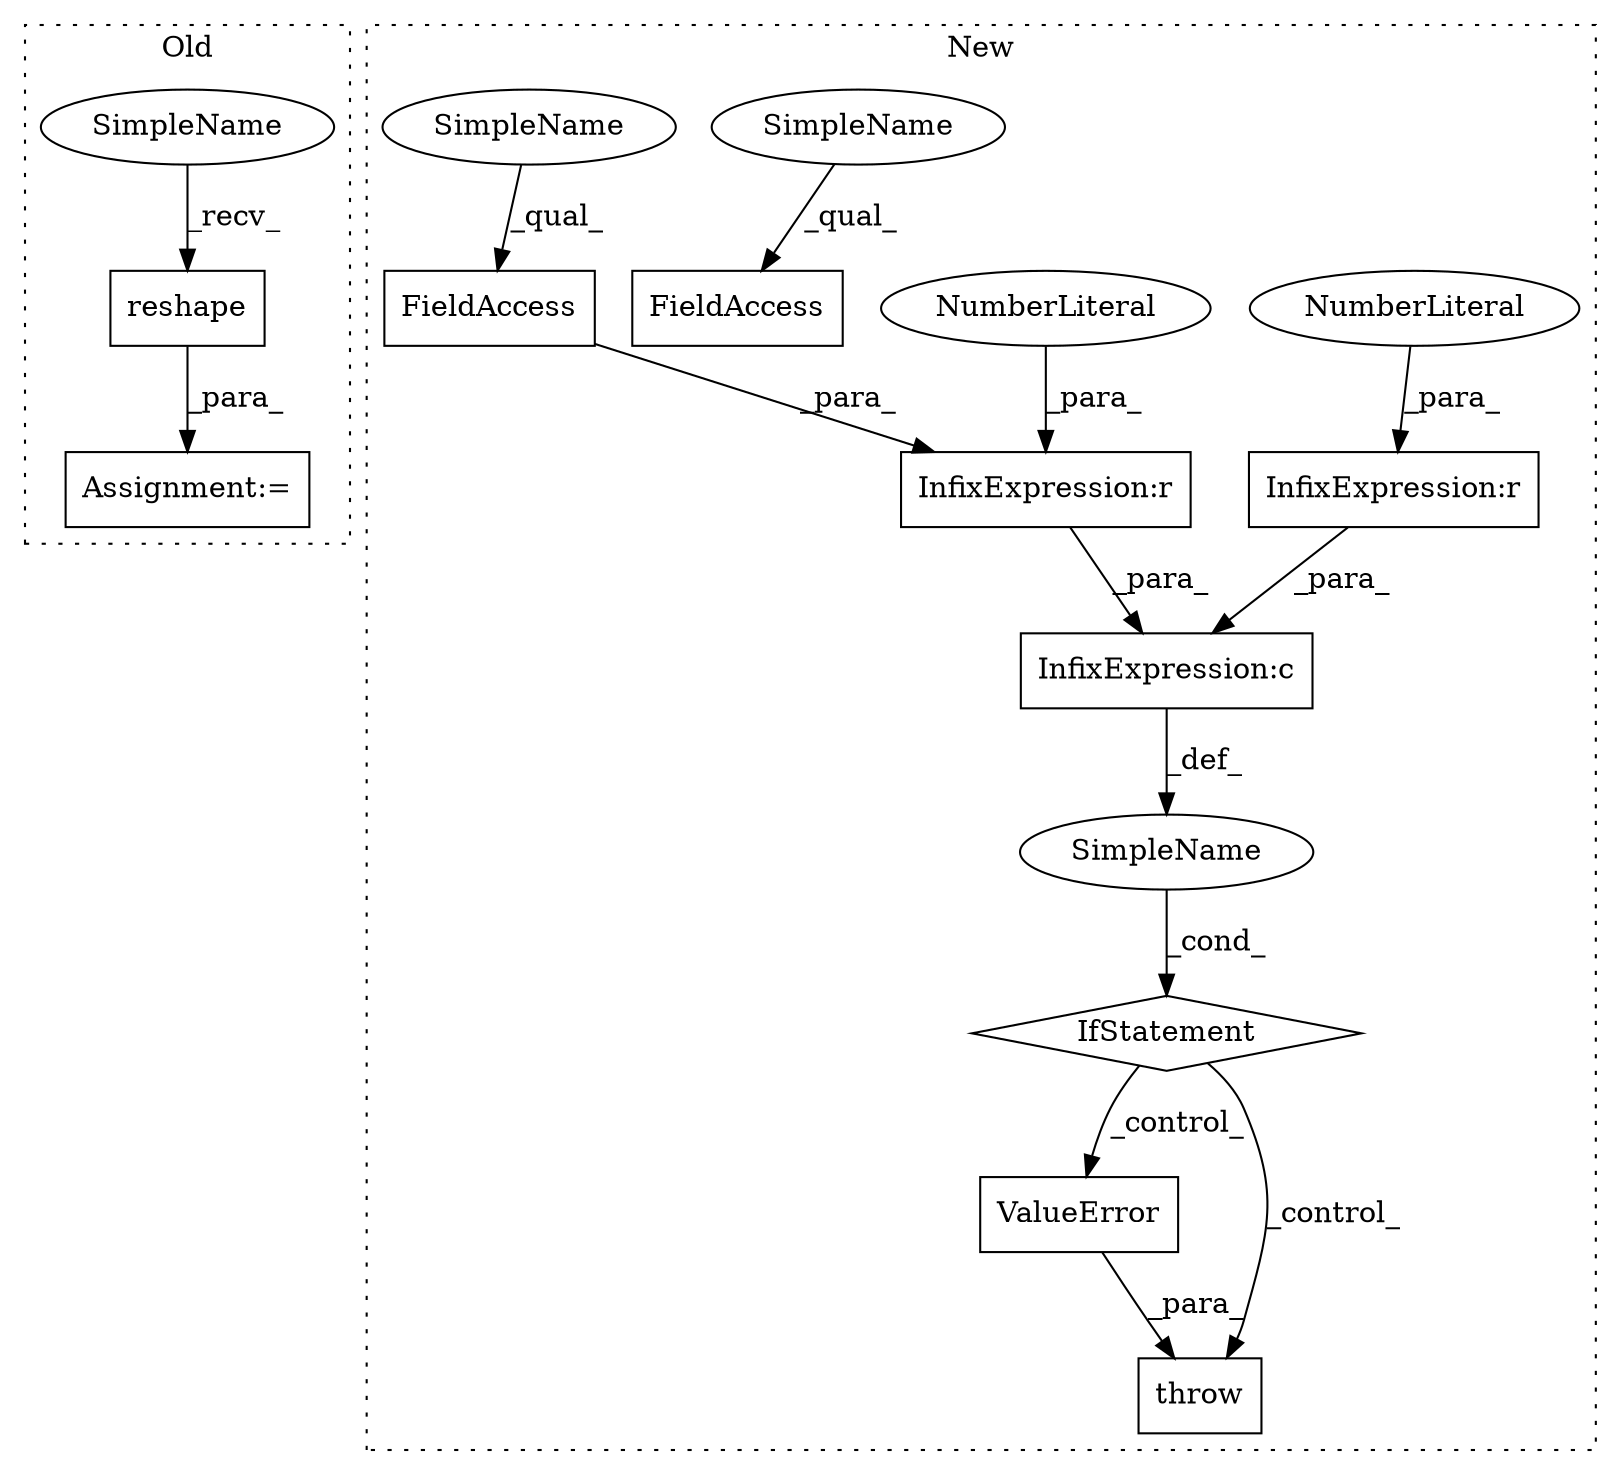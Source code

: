 digraph G {
subgraph cluster0 {
1 [label="reshape" a="32" s="4140,4169" l="13,2" shape="box"];
8 [label="Assignment:=" a="7" s="4133" l="1" shape="box"];
14 [label="SimpleName" a="42" s="4134" l="5" shape="ellipse"];
label = "Old";
style="dotted";
}
subgraph cluster1 {
2 [label="ValueError" a="32" s="4718,4775" l="11,1" shape="box"];
3 [label="throw" a="53" s="4712" l="6" shape="box"];
4 [label="SimpleName" a="42" s="" l="" shape="ellipse"];
5 [label="IfStatement" a="25" s="4661,4702" l="4,2" shape="diamond"];
6 [label="InfixExpression:r" a="27" s="4696" l="4" shape="box"];
7 [label="NumberLiteral" a="34" s="4700" l="1" shape="ellipse"];
9 [label="InfixExpression:c" a="27" s="4681" l="4" shape="box"];
10 [label="InfixExpression:r" a="27" s="4676" l="3" shape="box"];
11 [label="NumberLiteral" a="34" s="4679" l="1" shape="ellipse"];
12 [label="FieldAccess" a="22" s="4666" l="10" shape="box"];
13 [label="FieldAccess" a="22" s="4792" l="10" shape="box"];
15 [label="SimpleName" a="42" s="4792" l="5" shape="ellipse"];
16 [label="SimpleName" a="42" s="4666" l="5" shape="ellipse"];
label = "New";
style="dotted";
}
1 -> 8 [label="_para_"];
2 -> 3 [label="_para_"];
4 -> 5 [label="_cond_"];
5 -> 2 [label="_control_"];
5 -> 3 [label="_control_"];
6 -> 9 [label="_para_"];
7 -> 6 [label="_para_"];
9 -> 4 [label="_def_"];
10 -> 9 [label="_para_"];
11 -> 10 [label="_para_"];
12 -> 10 [label="_para_"];
14 -> 1 [label="_recv_"];
15 -> 13 [label="_qual_"];
16 -> 12 [label="_qual_"];
}
